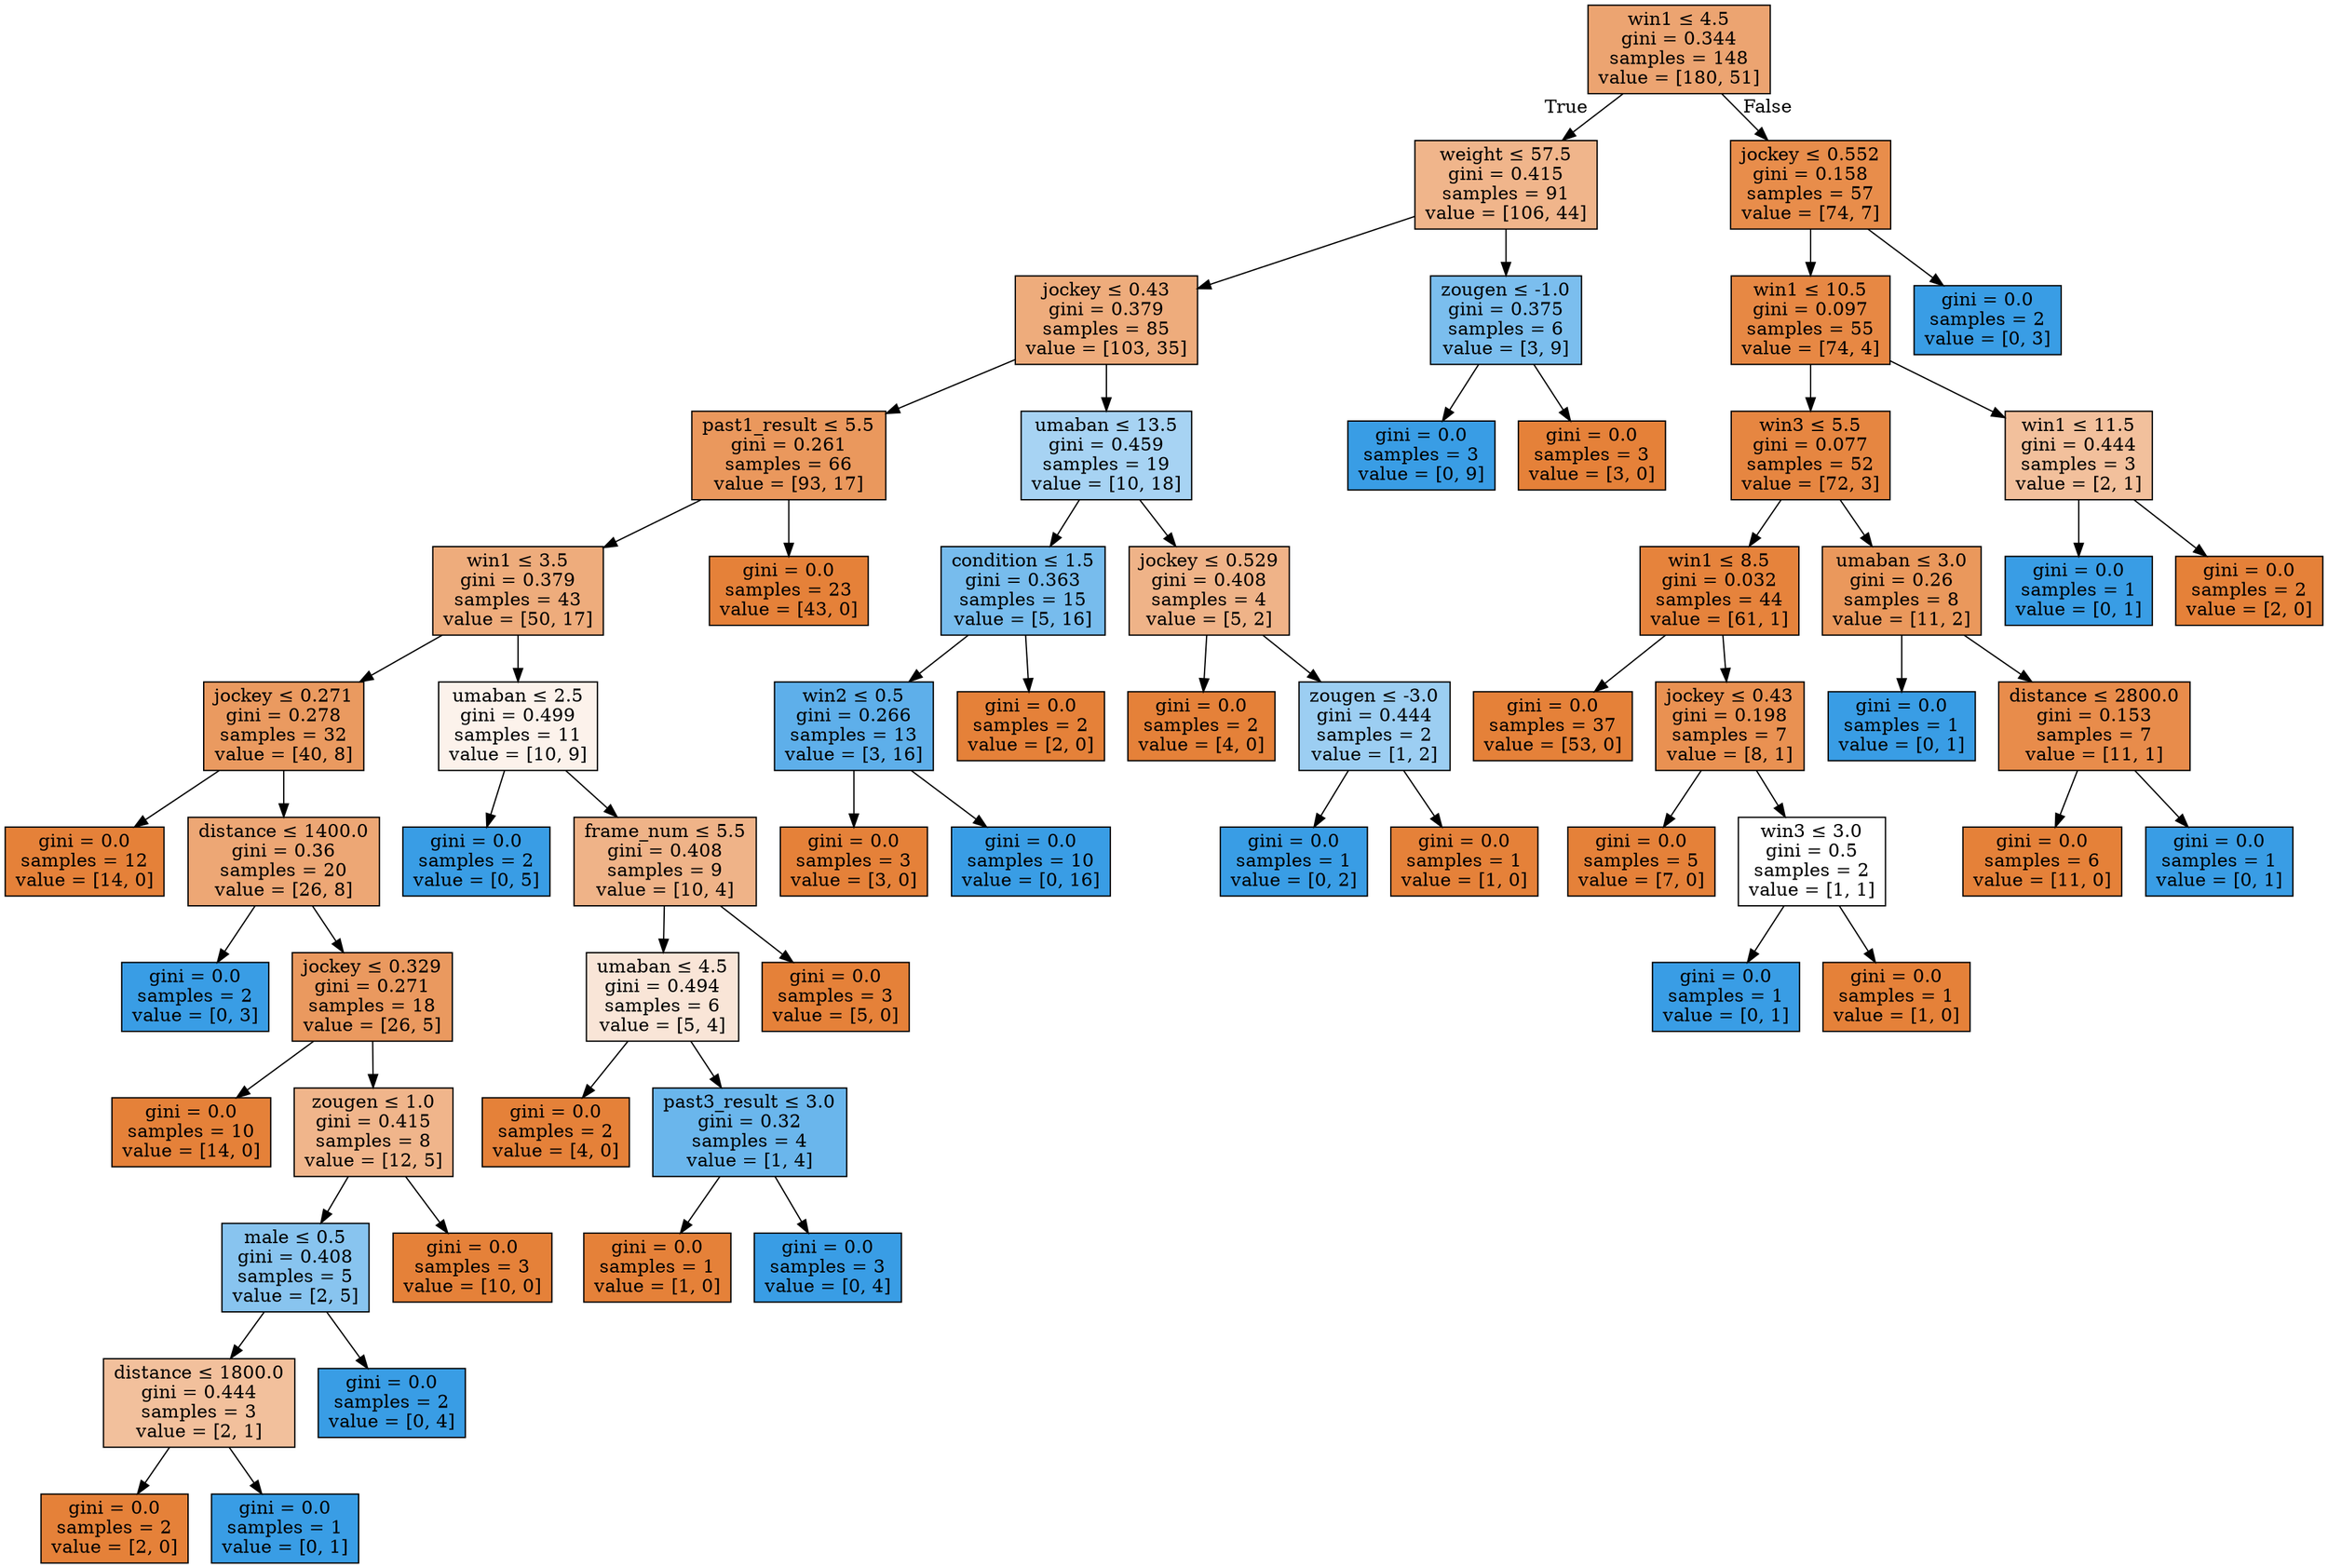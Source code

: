 digraph Tree {
node [shape=box, style="filled", color="black"] ;
0 [label=<win1 &le; 4.5<br/>gini = 0.344<br/>samples = 148<br/>value = [180, 51]>, fillcolor="#e58139b7"] ;
1 [label=<weight &le; 57.5<br/>gini = 0.415<br/>samples = 91<br/>value = [106, 44]>, fillcolor="#e5813995"] ;
0 -> 1 [labeldistance=2.5, labelangle=45, headlabel="True"] ;
2 [label=<jockey &le; 0.43<br/>gini = 0.379<br/>samples = 85<br/>value = [103, 35]>, fillcolor="#e58139a8"] ;
1 -> 2 ;
3 [label=<past1_result &le; 5.5<br/>gini = 0.261<br/>samples = 66<br/>value = [93, 17]>, fillcolor="#e58139d0"] ;
2 -> 3 ;
4 [label=<win1 &le; 3.5<br/>gini = 0.379<br/>samples = 43<br/>value = [50, 17]>, fillcolor="#e58139a8"] ;
3 -> 4 ;
5 [label=<jockey &le; 0.271<br/>gini = 0.278<br/>samples = 32<br/>value = [40, 8]>, fillcolor="#e58139cc"] ;
4 -> 5 ;
6 [label=<gini = 0.0<br/>samples = 12<br/>value = [14, 0]>, fillcolor="#e58139ff"] ;
5 -> 6 ;
7 [label=<distance &le; 1400.0<br/>gini = 0.36<br/>samples = 20<br/>value = [26, 8]>, fillcolor="#e58139b1"] ;
5 -> 7 ;
8 [label=<gini = 0.0<br/>samples = 2<br/>value = [0, 3]>, fillcolor="#399de5ff"] ;
7 -> 8 ;
9 [label=<jockey &le; 0.329<br/>gini = 0.271<br/>samples = 18<br/>value = [26, 5]>, fillcolor="#e58139ce"] ;
7 -> 9 ;
10 [label=<gini = 0.0<br/>samples = 10<br/>value = [14, 0]>, fillcolor="#e58139ff"] ;
9 -> 10 ;
11 [label=<zougen &le; 1.0<br/>gini = 0.415<br/>samples = 8<br/>value = [12, 5]>, fillcolor="#e5813995"] ;
9 -> 11 ;
12 [label=<male &le; 0.5<br/>gini = 0.408<br/>samples = 5<br/>value = [2, 5]>, fillcolor="#399de599"] ;
11 -> 12 ;
13 [label=<distance &le; 1800.0<br/>gini = 0.444<br/>samples = 3<br/>value = [2, 1]>, fillcolor="#e581397f"] ;
12 -> 13 ;
14 [label=<gini = 0.0<br/>samples = 2<br/>value = [2, 0]>, fillcolor="#e58139ff"] ;
13 -> 14 ;
15 [label=<gini = 0.0<br/>samples = 1<br/>value = [0, 1]>, fillcolor="#399de5ff"] ;
13 -> 15 ;
16 [label=<gini = 0.0<br/>samples = 2<br/>value = [0, 4]>, fillcolor="#399de5ff"] ;
12 -> 16 ;
17 [label=<gini = 0.0<br/>samples = 3<br/>value = [10, 0]>, fillcolor="#e58139ff"] ;
11 -> 17 ;
18 [label=<umaban &le; 2.5<br/>gini = 0.499<br/>samples = 11<br/>value = [10, 9]>, fillcolor="#e5813919"] ;
4 -> 18 ;
19 [label=<gini = 0.0<br/>samples = 2<br/>value = [0, 5]>, fillcolor="#399de5ff"] ;
18 -> 19 ;
20 [label=<frame_num &le; 5.5<br/>gini = 0.408<br/>samples = 9<br/>value = [10, 4]>, fillcolor="#e5813999"] ;
18 -> 20 ;
21 [label=<umaban &le; 4.5<br/>gini = 0.494<br/>samples = 6<br/>value = [5, 4]>, fillcolor="#e5813933"] ;
20 -> 21 ;
22 [label=<gini = 0.0<br/>samples = 2<br/>value = [4, 0]>, fillcolor="#e58139ff"] ;
21 -> 22 ;
23 [label=<past3_result &le; 3.0<br/>gini = 0.32<br/>samples = 4<br/>value = [1, 4]>, fillcolor="#399de5bf"] ;
21 -> 23 ;
24 [label=<gini = 0.0<br/>samples = 1<br/>value = [1, 0]>, fillcolor="#e58139ff"] ;
23 -> 24 ;
25 [label=<gini = 0.0<br/>samples = 3<br/>value = [0, 4]>, fillcolor="#399de5ff"] ;
23 -> 25 ;
26 [label=<gini = 0.0<br/>samples = 3<br/>value = [5, 0]>, fillcolor="#e58139ff"] ;
20 -> 26 ;
27 [label=<gini = 0.0<br/>samples = 23<br/>value = [43, 0]>, fillcolor="#e58139ff"] ;
3 -> 27 ;
28 [label=<umaban &le; 13.5<br/>gini = 0.459<br/>samples = 19<br/>value = [10, 18]>, fillcolor="#399de571"] ;
2 -> 28 ;
29 [label=<condition &le; 1.5<br/>gini = 0.363<br/>samples = 15<br/>value = [5, 16]>, fillcolor="#399de5af"] ;
28 -> 29 ;
30 [label=<win2 &le; 0.5<br/>gini = 0.266<br/>samples = 13<br/>value = [3, 16]>, fillcolor="#399de5cf"] ;
29 -> 30 ;
31 [label=<gini = 0.0<br/>samples = 3<br/>value = [3, 0]>, fillcolor="#e58139ff"] ;
30 -> 31 ;
32 [label=<gini = 0.0<br/>samples = 10<br/>value = [0, 16]>, fillcolor="#399de5ff"] ;
30 -> 32 ;
33 [label=<gini = 0.0<br/>samples = 2<br/>value = [2, 0]>, fillcolor="#e58139ff"] ;
29 -> 33 ;
34 [label=<jockey &le; 0.529<br/>gini = 0.408<br/>samples = 4<br/>value = [5, 2]>, fillcolor="#e5813999"] ;
28 -> 34 ;
35 [label=<gini = 0.0<br/>samples = 2<br/>value = [4, 0]>, fillcolor="#e58139ff"] ;
34 -> 35 ;
36 [label=<zougen &le; -3.0<br/>gini = 0.444<br/>samples = 2<br/>value = [1, 2]>, fillcolor="#399de57f"] ;
34 -> 36 ;
37 [label=<gini = 0.0<br/>samples = 1<br/>value = [0, 2]>, fillcolor="#399de5ff"] ;
36 -> 37 ;
38 [label=<gini = 0.0<br/>samples = 1<br/>value = [1, 0]>, fillcolor="#e58139ff"] ;
36 -> 38 ;
39 [label=<zougen &le; -1.0<br/>gini = 0.375<br/>samples = 6<br/>value = [3, 9]>, fillcolor="#399de5aa"] ;
1 -> 39 ;
40 [label=<gini = 0.0<br/>samples = 3<br/>value = [0, 9]>, fillcolor="#399de5ff"] ;
39 -> 40 ;
41 [label=<gini = 0.0<br/>samples = 3<br/>value = [3, 0]>, fillcolor="#e58139ff"] ;
39 -> 41 ;
42 [label=<jockey &le; 0.552<br/>gini = 0.158<br/>samples = 57<br/>value = [74, 7]>, fillcolor="#e58139e7"] ;
0 -> 42 [labeldistance=2.5, labelangle=-45, headlabel="False"] ;
43 [label=<win1 &le; 10.5<br/>gini = 0.097<br/>samples = 55<br/>value = [74, 4]>, fillcolor="#e58139f1"] ;
42 -> 43 ;
44 [label=<win3 &le; 5.5<br/>gini = 0.077<br/>samples = 52<br/>value = [72, 3]>, fillcolor="#e58139f4"] ;
43 -> 44 ;
45 [label=<win1 &le; 8.5<br/>gini = 0.032<br/>samples = 44<br/>value = [61, 1]>, fillcolor="#e58139fb"] ;
44 -> 45 ;
46 [label=<gini = 0.0<br/>samples = 37<br/>value = [53, 0]>, fillcolor="#e58139ff"] ;
45 -> 46 ;
47 [label=<jockey &le; 0.43<br/>gini = 0.198<br/>samples = 7<br/>value = [8, 1]>, fillcolor="#e58139df"] ;
45 -> 47 ;
48 [label=<gini = 0.0<br/>samples = 5<br/>value = [7, 0]>, fillcolor="#e58139ff"] ;
47 -> 48 ;
49 [label=<win3 &le; 3.0<br/>gini = 0.5<br/>samples = 2<br/>value = [1, 1]>, fillcolor="#e5813900"] ;
47 -> 49 ;
50 [label=<gini = 0.0<br/>samples = 1<br/>value = [0, 1]>, fillcolor="#399de5ff"] ;
49 -> 50 ;
51 [label=<gini = 0.0<br/>samples = 1<br/>value = [1, 0]>, fillcolor="#e58139ff"] ;
49 -> 51 ;
52 [label=<umaban &le; 3.0<br/>gini = 0.26<br/>samples = 8<br/>value = [11, 2]>, fillcolor="#e58139d1"] ;
44 -> 52 ;
53 [label=<gini = 0.0<br/>samples = 1<br/>value = [0, 1]>, fillcolor="#399de5ff"] ;
52 -> 53 ;
54 [label=<distance &le; 2800.0<br/>gini = 0.153<br/>samples = 7<br/>value = [11, 1]>, fillcolor="#e58139e8"] ;
52 -> 54 ;
55 [label=<gini = 0.0<br/>samples = 6<br/>value = [11, 0]>, fillcolor="#e58139ff"] ;
54 -> 55 ;
56 [label=<gini = 0.0<br/>samples = 1<br/>value = [0, 1]>, fillcolor="#399de5ff"] ;
54 -> 56 ;
57 [label=<win1 &le; 11.5<br/>gini = 0.444<br/>samples = 3<br/>value = [2, 1]>, fillcolor="#e581397f"] ;
43 -> 57 ;
58 [label=<gini = 0.0<br/>samples = 1<br/>value = [0, 1]>, fillcolor="#399de5ff"] ;
57 -> 58 ;
59 [label=<gini = 0.0<br/>samples = 2<br/>value = [2, 0]>, fillcolor="#e58139ff"] ;
57 -> 59 ;
60 [label=<gini = 0.0<br/>samples = 2<br/>value = [0, 3]>, fillcolor="#399de5ff"] ;
42 -> 60 ;
}